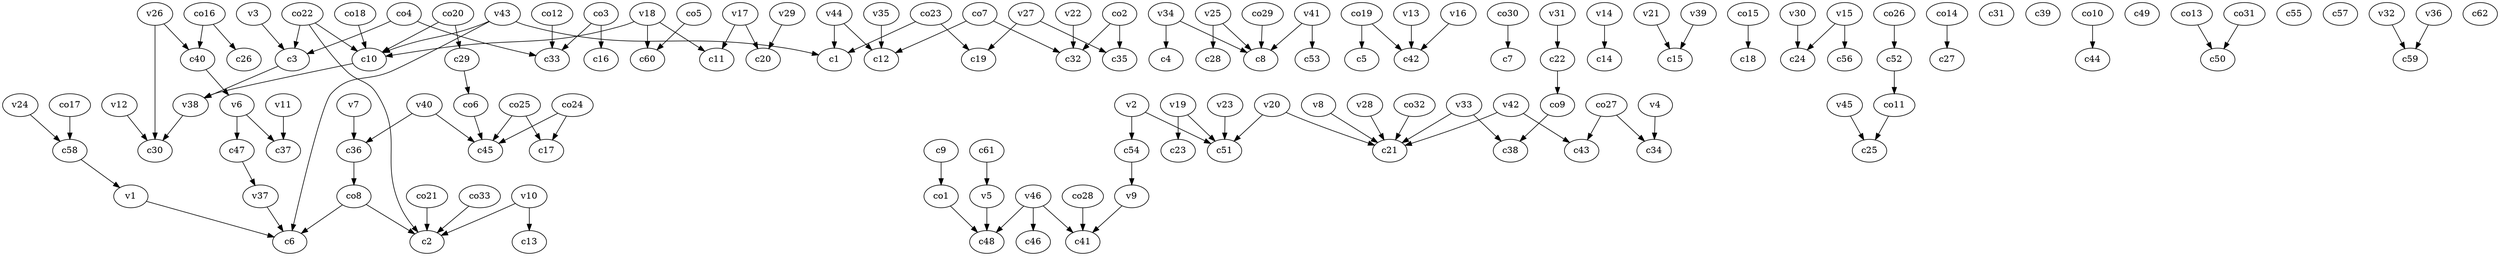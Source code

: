 strict digraph  {
c1;
c2;
c3;
c4;
c5;
c6;
c7;
c8;
c9;
c10;
c11;
c12;
c13;
c14;
c15;
c16;
c17;
c18;
c19;
c20;
c21;
c22;
c23;
c24;
c25;
c26;
c27;
c28;
c29;
c30;
c31;
c32;
c33;
c34;
c35;
c36;
c37;
c38;
c39;
c40;
c41;
c42;
c43;
c44;
c45;
c46;
c47;
c48;
c49;
c50;
c51;
c52;
c53;
c54;
c55;
c56;
c57;
c58;
c59;
c60;
c61;
c62;
v1;
v2;
v3;
v4;
v5;
v6;
v7;
v8;
v9;
v10;
v11;
v12;
v13;
v14;
v15;
v16;
v17;
v18;
v19;
v20;
v21;
v22;
v23;
v24;
v25;
v26;
v27;
v28;
v29;
v30;
v31;
v32;
v33;
v34;
v35;
v36;
v37;
v38;
v39;
v40;
v41;
v42;
v43;
v44;
v45;
v46;
co1;
co2;
co3;
co4;
co5;
co6;
co7;
co8;
co9;
co10;
co11;
co12;
co13;
co14;
co15;
co16;
co17;
co18;
co19;
co20;
co21;
co22;
co23;
co24;
co25;
co26;
co27;
co28;
co29;
co30;
co31;
co32;
co33;
c3 -> v38  [weight=1];
c9 -> co1  [weight=1];
c10 -> v38  [weight=1];
c22 -> co9  [weight=1];
c29 -> co6  [weight=1];
c36 -> co8  [weight=1];
c40 -> v6  [weight=1];
c47 -> v37  [weight=1];
c52 -> co11  [weight=1];
c54 -> v9  [weight=1];
c58 -> v1  [weight=1];
c61 -> v5  [weight=1];
v1 -> c6  [weight=1];
v2 -> c51  [weight=1];
v2 -> c54  [weight=1];
v3 -> c3  [weight=1];
v4 -> c34  [weight=1];
v5 -> c48  [weight=1];
v6 -> c47  [weight=1];
v6 -> c37  [weight=1];
v7 -> c36  [weight=1];
v8 -> c21  [weight=1];
v9 -> c41  [weight=1];
v10 -> c13  [weight=1];
v10 -> c2  [weight=1];
v11 -> c37  [weight=1];
v12 -> c30  [weight=1];
v13 -> c42  [weight=1];
v14 -> c14  [weight=1];
v15 -> c24  [weight=1];
v15 -> c56  [weight=1];
v16 -> c42  [weight=1];
v17 -> c11  [weight=1];
v17 -> c20  [weight=1];
v18 -> c10  [weight=1];
v18 -> c11  [weight=1];
v18 -> c60  [weight=1];
v19 -> c23  [weight=1];
v19 -> c51  [weight=1];
v20 -> c21  [weight=1];
v20 -> c51  [weight=1];
v21 -> c15  [weight=1];
v22 -> c32  [weight=1];
v23 -> c51  [weight=1];
v24 -> c58  [weight=1];
v25 -> c28  [weight=1];
v25 -> c8  [weight=1];
v26 -> c40  [weight=1];
v26 -> c30  [weight=1];
v27 -> c35  [weight=1];
v27 -> c19  [weight=1];
v28 -> c21  [weight=1];
v29 -> c20  [weight=1];
v30 -> c24  [weight=1];
v31 -> c22  [weight=1];
v32 -> c59  [weight=1];
v33 -> c38  [weight=1];
v33 -> c21  [weight=1];
v34 -> c4  [weight=1];
v34 -> c8  [weight=1];
v35 -> c12  [weight=1];
v36 -> c59  [weight=1];
v37 -> c6  [weight=1];
v38 -> c30  [weight=1];
v39 -> c15  [weight=1];
v40 -> c45  [weight=1];
v40 -> c36  [weight=1];
v41 -> c8  [weight=1];
v41 -> c53  [weight=1];
v42 -> c21  [weight=1];
v42 -> c43  [weight=1];
v43 -> c1  [weight=1];
v43 -> c10  [weight=1];
v43 -> c6  [weight=1];
v44 -> c1  [weight=1];
v44 -> c12  [weight=1];
v45 -> c25  [weight=1];
v46 -> c46  [weight=1];
v46 -> c41  [weight=1];
v46 -> c48  [weight=1];
co1 -> c48  [weight=1];
co2 -> c35  [weight=1];
co2 -> c32  [weight=1];
co3 -> c16  [weight=1];
co3 -> c33  [weight=1];
co4 -> c3  [weight=1];
co4 -> c33  [weight=1];
co5 -> c60  [weight=1];
co6 -> c45  [weight=1];
co7 -> c32  [weight=1];
co7 -> c12  [weight=1];
co8 -> c2  [weight=1];
co8 -> c6  [weight=1];
co9 -> c38  [weight=1];
co10 -> c44  [weight=1];
co11 -> c25  [weight=1];
co12 -> c33  [weight=1];
co13 -> c50  [weight=1];
co14 -> c27  [weight=1];
co15 -> c18  [weight=1];
co16 -> c40  [weight=1];
co16 -> c26  [weight=1];
co17 -> c58  [weight=1];
co18 -> c10  [weight=1];
co19 -> c5  [weight=1];
co19 -> c42  [weight=1];
co20 -> c10  [weight=1];
co20 -> c29  [weight=1];
co21 -> c2  [weight=1];
co22 -> c10  [weight=1];
co22 -> c3  [weight=1];
co22 -> c2  [weight=1];
co23 -> c1  [weight=1];
co23 -> c19  [weight=1];
co24 -> c45  [weight=1];
co24 -> c17  [weight=1];
co25 -> c17  [weight=1];
co25 -> c45  [weight=1];
co26 -> c52  [weight=1];
co27 -> c34  [weight=1];
co27 -> c43  [weight=1];
co28 -> c41  [weight=1];
co29 -> c8  [weight=1];
co30 -> c7  [weight=1];
co31 -> c50  [weight=1];
co32 -> c21  [weight=1];
co33 -> c2  [weight=1];
}
